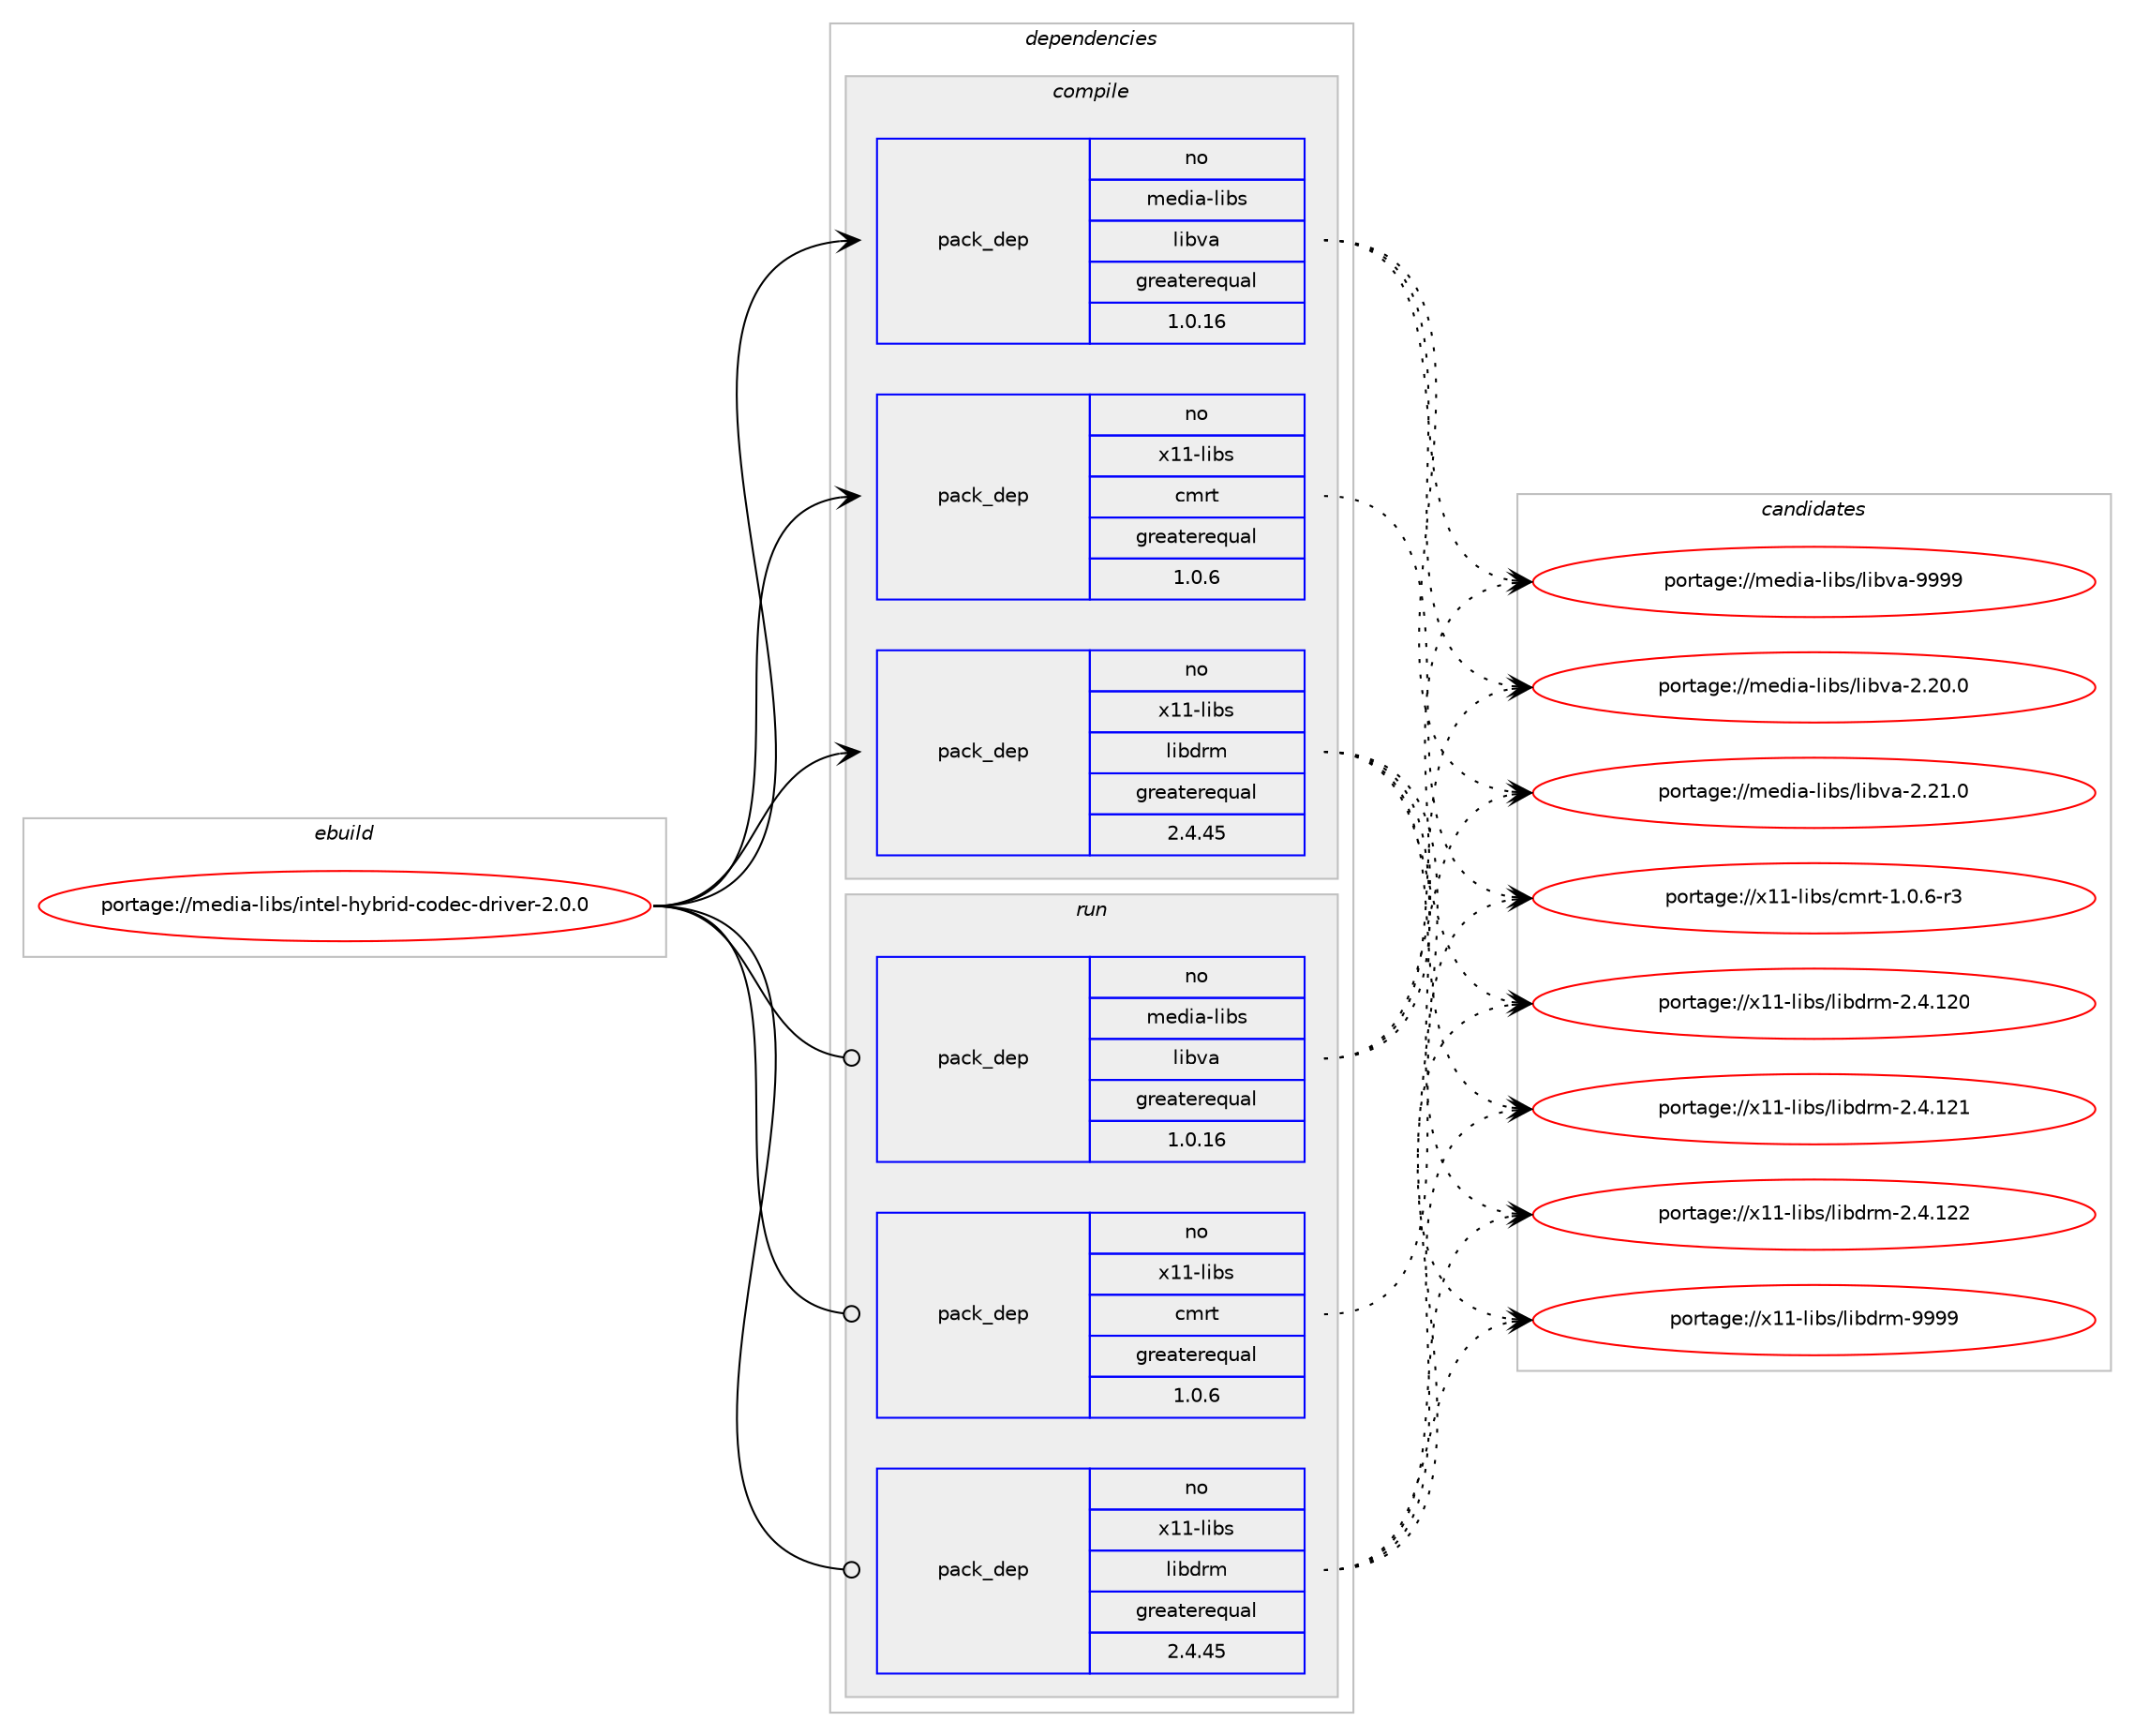 digraph prolog {

# *************
# Graph options
# *************

newrank=true;
concentrate=true;
compound=true;
graph [rankdir=LR,fontname=Helvetica,fontsize=10,ranksep=1.5];#, ranksep=2.5, nodesep=0.2];
edge  [arrowhead=vee];
node  [fontname=Helvetica,fontsize=10];

# **********
# The ebuild
# **********

subgraph cluster_leftcol {
color=gray;
rank=same;
label=<<i>ebuild</i>>;
id [label="portage://media-libs/intel-hybrid-codec-driver-2.0.0", color=red, width=4, href="../media-libs/intel-hybrid-codec-driver-2.0.0.svg"];
}

# ****************
# The dependencies
# ****************

subgraph cluster_midcol {
color=gray;
label=<<i>dependencies</i>>;
subgraph cluster_compile {
fillcolor="#eeeeee";
style=filled;
label=<<i>compile</i>>;
subgraph pack79296 {
dependency155130 [label=<<TABLE BORDER="0" CELLBORDER="1" CELLSPACING="0" CELLPADDING="4" WIDTH="220"><TR><TD ROWSPAN="6" CELLPADDING="30">pack_dep</TD></TR><TR><TD WIDTH="110">no</TD></TR><TR><TD>media-libs</TD></TR><TR><TD>libva</TD></TR><TR><TD>greaterequal</TD></TR><TR><TD>1.0.16</TD></TR></TABLE>>, shape=none, color=blue];
}
id:e -> dependency155130:w [weight=20,style="solid",arrowhead="vee"];
subgraph pack79297 {
dependency155131 [label=<<TABLE BORDER="0" CELLBORDER="1" CELLSPACING="0" CELLPADDING="4" WIDTH="220"><TR><TD ROWSPAN="6" CELLPADDING="30">pack_dep</TD></TR><TR><TD WIDTH="110">no</TD></TR><TR><TD>x11-libs</TD></TR><TR><TD>cmrt</TD></TR><TR><TD>greaterequal</TD></TR><TR><TD>1.0.6</TD></TR></TABLE>>, shape=none, color=blue];
}
id:e -> dependency155131:w [weight=20,style="solid",arrowhead="vee"];
subgraph pack79298 {
dependency155132 [label=<<TABLE BORDER="0" CELLBORDER="1" CELLSPACING="0" CELLPADDING="4" WIDTH="220"><TR><TD ROWSPAN="6" CELLPADDING="30">pack_dep</TD></TR><TR><TD WIDTH="110">no</TD></TR><TR><TD>x11-libs</TD></TR><TR><TD>libdrm</TD></TR><TR><TD>greaterequal</TD></TR><TR><TD>2.4.45</TD></TR></TABLE>>, shape=none, color=blue];
}
id:e -> dependency155132:w [weight=20,style="solid",arrowhead="vee"];
}
subgraph cluster_compileandrun {
fillcolor="#eeeeee";
style=filled;
label=<<i>compile and run</i>>;
}
subgraph cluster_run {
fillcolor="#eeeeee";
style=filled;
label=<<i>run</i>>;
subgraph pack79299 {
dependency155133 [label=<<TABLE BORDER="0" CELLBORDER="1" CELLSPACING="0" CELLPADDING="4" WIDTH="220"><TR><TD ROWSPAN="6" CELLPADDING="30">pack_dep</TD></TR><TR><TD WIDTH="110">no</TD></TR><TR><TD>media-libs</TD></TR><TR><TD>libva</TD></TR><TR><TD>greaterequal</TD></TR><TR><TD>1.0.16</TD></TR></TABLE>>, shape=none, color=blue];
}
id:e -> dependency155133:w [weight=20,style="solid",arrowhead="odot"];
subgraph pack79300 {
dependency155134 [label=<<TABLE BORDER="0" CELLBORDER="1" CELLSPACING="0" CELLPADDING="4" WIDTH="220"><TR><TD ROWSPAN="6" CELLPADDING="30">pack_dep</TD></TR><TR><TD WIDTH="110">no</TD></TR><TR><TD>x11-libs</TD></TR><TR><TD>cmrt</TD></TR><TR><TD>greaterequal</TD></TR><TR><TD>1.0.6</TD></TR></TABLE>>, shape=none, color=blue];
}
id:e -> dependency155134:w [weight=20,style="solid",arrowhead="odot"];
subgraph pack79301 {
dependency155135 [label=<<TABLE BORDER="0" CELLBORDER="1" CELLSPACING="0" CELLPADDING="4" WIDTH="220"><TR><TD ROWSPAN="6" CELLPADDING="30">pack_dep</TD></TR><TR><TD WIDTH="110">no</TD></TR><TR><TD>x11-libs</TD></TR><TR><TD>libdrm</TD></TR><TR><TD>greaterequal</TD></TR><TR><TD>2.4.45</TD></TR></TABLE>>, shape=none, color=blue];
}
id:e -> dependency155135:w [weight=20,style="solid",arrowhead="odot"];
}
}

# **************
# The candidates
# **************

subgraph cluster_choices {
rank=same;
color=gray;
label=<<i>candidates</i>>;

subgraph choice79296 {
color=black;
nodesep=1;
choice10910110010597451081059811547108105981189745504650484648 [label="portage://media-libs/libva-2.20.0", color=red, width=4,href="../media-libs/libva-2.20.0.svg"];
choice10910110010597451081059811547108105981189745504650494648 [label="portage://media-libs/libva-2.21.0", color=red, width=4,href="../media-libs/libva-2.21.0.svg"];
choice1091011001059745108105981154710810598118974557575757 [label="portage://media-libs/libva-9999", color=red, width=4,href="../media-libs/libva-9999.svg"];
dependency155130:e -> choice10910110010597451081059811547108105981189745504650484648:w [style=dotted,weight="100"];
dependency155130:e -> choice10910110010597451081059811547108105981189745504650494648:w [style=dotted,weight="100"];
dependency155130:e -> choice1091011001059745108105981154710810598118974557575757:w [style=dotted,weight="100"];
}
subgraph choice79297 {
color=black;
nodesep=1;
choice1204949451081059811547991091141164549464846544511451 [label="portage://x11-libs/cmrt-1.0.6-r3", color=red, width=4,href="../x11-libs/cmrt-1.0.6-r3.svg"];
dependency155131:e -> choice1204949451081059811547991091141164549464846544511451:w [style=dotted,weight="100"];
}
subgraph choice79298 {
color=black;
nodesep=1;
choice1204949451081059811547108105981001141094550465246495048 [label="portage://x11-libs/libdrm-2.4.120", color=red, width=4,href="../x11-libs/libdrm-2.4.120.svg"];
choice1204949451081059811547108105981001141094550465246495049 [label="portage://x11-libs/libdrm-2.4.121", color=red, width=4,href="../x11-libs/libdrm-2.4.121.svg"];
choice1204949451081059811547108105981001141094550465246495050 [label="portage://x11-libs/libdrm-2.4.122", color=red, width=4,href="../x11-libs/libdrm-2.4.122.svg"];
choice1204949451081059811547108105981001141094557575757 [label="portage://x11-libs/libdrm-9999", color=red, width=4,href="../x11-libs/libdrm-9999.svg"];
dependency155132:e -> choice1204949451081059811547108105981001141094550465246495048:w [style=dotted,weight="100"];
dependency155132:e -> choice1204949451081059811547108105981001141094550465246495049:w [style=dotted,weight="100"];
dependency155132:e -> choice1204949451081059811547108105981001141094550465246495050:w [style=dotted,weight="100"];
dependency155132:e -> choice1204949451081059811547108105981001141094557575757:w [style=dotted,weight="100"];
}
subgraph choice79299 {
color=black;
nodesep=1;
choice10910110010597451081059811547108105981189745504650484648 [label="portage://media-libs/libva-2.20.0", color=red, width=4,href="../media-libs/libva-2.20.0.svg"];
choice10910110010597451081059811547108105981189745504650494648 [label="portage://media-libs/libva-2.21.0", color=red, width=4,href="../media-libs/libva-2.21.0.svg"];
choice1091011001059745108105981154710810598118974557575757 [label="portage://media-libs/libva-9999", color=red, width=4,href="../media-libs/libva-9999.svg"];
dependency155133:e -> choice10910110010597451081059811547108105981189745504650484648:w [style=dotted,weight="100"];
dependency155133:e -> choice10910110010597451081059811547108105981189745504650494648:w [style=dotted,weight="100"];
dependency155133:e -> choice1091011001059745108105981154710810598118974557575757:w [style=dotted,weight="100"];
}
subgraph choice79300 {
color=black;
nodesep=1;
choice1204949451081059811547991091141164549464846544511451 [label="portage://x11-libs/cmrt-1.0.6-r3", color=red, width=4,href="../x11-libs/cmrt-1.0.6-r3.svg"];
dependency155134:e -> choice1204949451081059811547991091141164549464846544511451:w [style=dotted,weight="100"];
}
subgraph choice79301 {
color=black;
nodesep=1;
choice1204949451081059811547108105981001141094550465246495048 [label="portage://x11-libs/libdrm-2.4.120", color=red, width=4,href="../x11-libs/libdrm-2.4.120.svg"];
choice1204949451081059811547108105981001141094550465246495049 [label="portage://x11-libs/libdrm-2.4.121", color=red, width=4,href="../x11-libs/libdrm-2.4.121.svg"];
choice1204949451081059811547108105981001141094550465246495050 [label="portage://x11-libs/libdrm-2.4.122", color=red, width=4,href="../x11-libs/libdrm-2.4.122.svg"];
choice1204949451081059811547108105981001141094557575757 [label="portage://x11-libs/libdrm-9999", color=red, width=4,href="../x11-libs/libdrm-9999.svg"];
dependency155135:e -> choice1204949451081059811547108105981001141094550465246495048:w [style=dotted,weight="100"];
dependency155135:e -> choice1204949451081059811547108105981001141094550465246495049:w [style=dotted,weight="100"];
dependency155135:e -> choice1204949451081059811547108105981001141094550465246495050:w [style=dotted,weight="100"];
dependency155135:e -> choice1204949451081059811547108105981001141094557575757:w [style=dotted,weight="100"];
}
}

}
